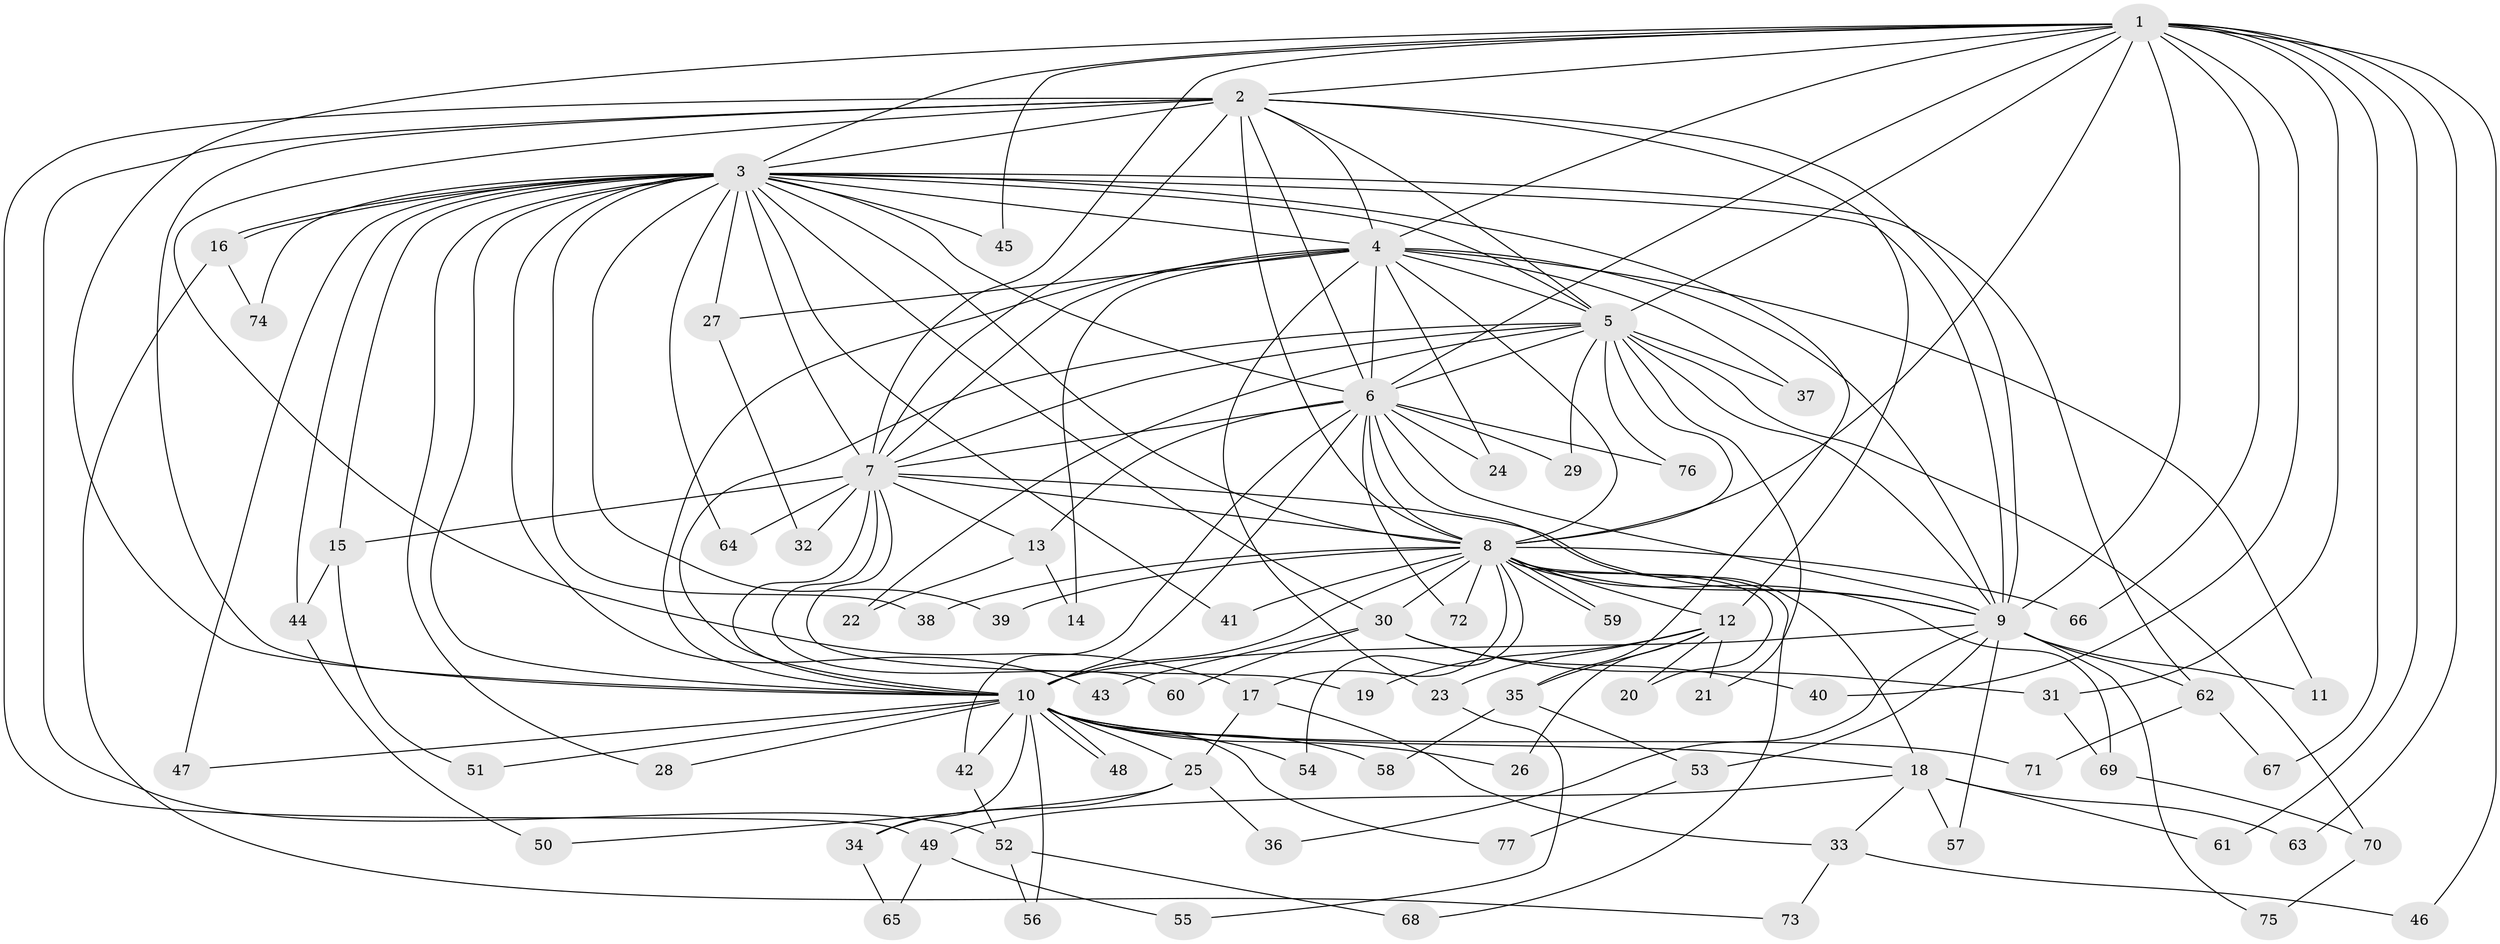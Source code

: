 // coarse degree distribution, {13: 0.02127659574468085, 21: 0.02127659574468085, 22: 0.02127659574468085, 12: 0.02127659574468085, 11: 0.0425531914893617, 16: 0.02127659574468085, 7: 0.02127659574468085, 4: 0.0851063829787234, 2: 0.5319148936170213, 3: 0.14893617021276595, 5: 0.02127659574468085, 6: 0.02127659574468085, 1: 0.02127659574468085}
// Generated by graph-tools (version 1.1) at 2025/49/03/04/25 22:49:57]
// undirected, 77 vertices, 179 edges
graph export_dot {
  node [color=gray90,style=filled];
  1;
  2;
  3;
  4;
  5;
  6;
  7;
  8;
  9;
  10;
  11;
  12;
  13;
  14;
  15;
  16;
  17;
  18;
  19;
  20;
  21;
  22;
  23;
  24;
  25;
  26;
  27;
  28;
  29;
  30;
  31;
  32;
  33;
  34;
  35;
  36;
  37;
  38;
  39;
  40;
  41;
  42;
  43;
  44;
  45;
  46;
  47;
  48;
  49;
  50;
  51;
  52;
  53;
  54;
  55;
  56;
  57;
  58;
  59;
  60;
  61;
  62;
  63;
  64;
  65;
  66;
  67;
  68;
  69;
  70;
  71;
  72;
  73;
  74;
  75;
  76;
  77;
  1 -- 2;
  1 -- 3;
  1 -- 4;
  1 -- 5;
  1 -- 6;
  1 -- 7;
  1 -- 8;
  1 -- 9;
  1 -- 10;
  1 -- 31;
  1 -- 40;
  1 -- 45;
  1 -- 46;
  1 -- 61;
  1 -- 63;
  1 -- 66;
  1 -- 67;
  2 -- 3;
  2 -- 4;
  2 -- 5;
  2 -- 6;
  2 -- 7;
  2 -- 8;
  2 -- 9;
  2 -- 10;
  2 -- 12;
  2 -- 17;
  2 -- 49;
  2 -- 52;
  3 -- 4;
  3 -- 5;
  3 -- 6;
  3 -- 7;
  3 -- 8;
  3 -- 9;
  3 -- 10;
  3 -- 15;
  3 -- 16;
  3 -- 16;
  3 -- 27;
  3 -- 28;
  3 -- 30;
  3 -- 35;
  3 -- 38;
  3 -- 39;
  3 -- 41;
  3 -- 43;
  3 -- 44;
  3 -- 45;
  3 -- 47;
  3 -- 62;
  3 -- 64;
  3 -- 74;
  4 -- 5;
  4 -- 6;
  4 -- 7;
  4 -- 8;
  4 -- 9;
  4 -- 10;
  4 -- 11;
  4 -- 14;
  4 -- 23;
  4 -- 24;
  4 -- 27;
  4 -- 37;
  5 -- 6;
  5 -- 7;
  5 -- 8;
  5 -- 9;
  5 -- 10;
  5 -- 21;
  5 -- 22;
  5 -- 29;
  5 -- 37;
  5 -- 70;
  5 -- 76;
  6 -- 7;
  6 -- 8;
  6 -- 9;
  6 -- 10;
  6 -- 13;
  6 -- 18;
  6 -- 24;
  6 -- 29;
  6 -- 42;
  6 -- 72;
  6 -- 76;
  7 -- 8;
  7 -- 9;
  7 -- 10;
  7 -- 13;
  7 -- 15;
  7 -- 19;
  7 -- 32;
  7 -- 60;
  7 -- 64;
  8 -- 9;
  8 -- 10;
  8 -- 12;
  8 -- 17;
  8 -- 20;
  8 -- 30;
  8 -- 38;
  8 -- 39;
  8 -- 41;
  8 -- 54;
  8 -- 59;
  8 -- 59;
  8 -- 66;
  8 -- 68;
  8 -- 69;
  8 -- 72;
  9 -- 10;
  9 -- 11;
  9 -- 36;
  9 -- 53;
  9 -- 57;
  9 -- 62;
  9 -- 75;
  10 -- 18;
  10 -- 25;
  10 -- 26;
  10 -- 28;
  10 -- 34;
  10 -- 42;
  10 -- 47;
  10 -- 48;
  10 -- 48;
  10 -- 51;
  10 -- 54;
  10 -- 56;
  10 -- 58;
  10 -- 71;
  10 -- 77;
  12 -- 19;
  12 -- 20;
  12 -- 21;
  12 -- 23;
  12 -- 26;
  12 -- 35;
  13 -- 14;
  13 -- 22;
  15 -- 44;
  15 -- 51;
  16 -- 73;
  16 -- 74;
  17 -- 25;
  17 -- 33;
  18 -- 33;
  18 -- 49;
  18 -- 57;
  18 -- 61;
  18 -- 63;
  23 -- 55;
  25 -- 34;
  25 -- 36;
  25 -- 50;
  27 -- 32;
  30 -- 31;
  30 -- 40;
  30 -- 43;
  30 -- 60;
  31 -- 69;
  33 -- 46;
  33 -- 73;
  34 -- 65;
  35 -- 53;
  35 -- 58;
  42 -- 52;
  44 -- 50;
  49 -- 55;
  49 -- 65;
  52 -- 56;
  52 -- 68;
  53 -- 77;
  62 -- 67;
  62 -- 71;
  69 -- 70;
  70 -- 75;
}
